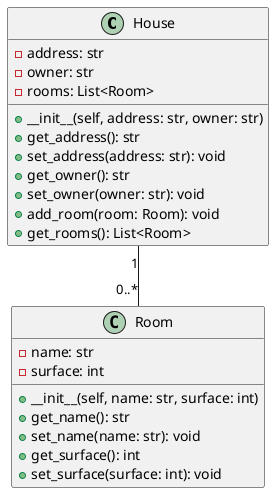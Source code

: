 @startuml
class House {
    - address: str
    - owner: str
    - rooms: List<Room>
    __
    + __init__(self, address: str, owner: str)
    + get_address(): str
    + set_address(address: str): void
    + get_owner(): str
    + set_owner(owner: str): void
    + add_room(room: Room): void
    + get_rooms(): List<Room>
}

class Room {
    - name: str
    - surface: int
    __
    + __init__(self, name: str, surface: int)
    + get_name(): str
    + set_name(name: str): void
    + get_surface(): int
    + set_surface(surface: int): void
}

House "1" -- "0..*" Room
@enduml